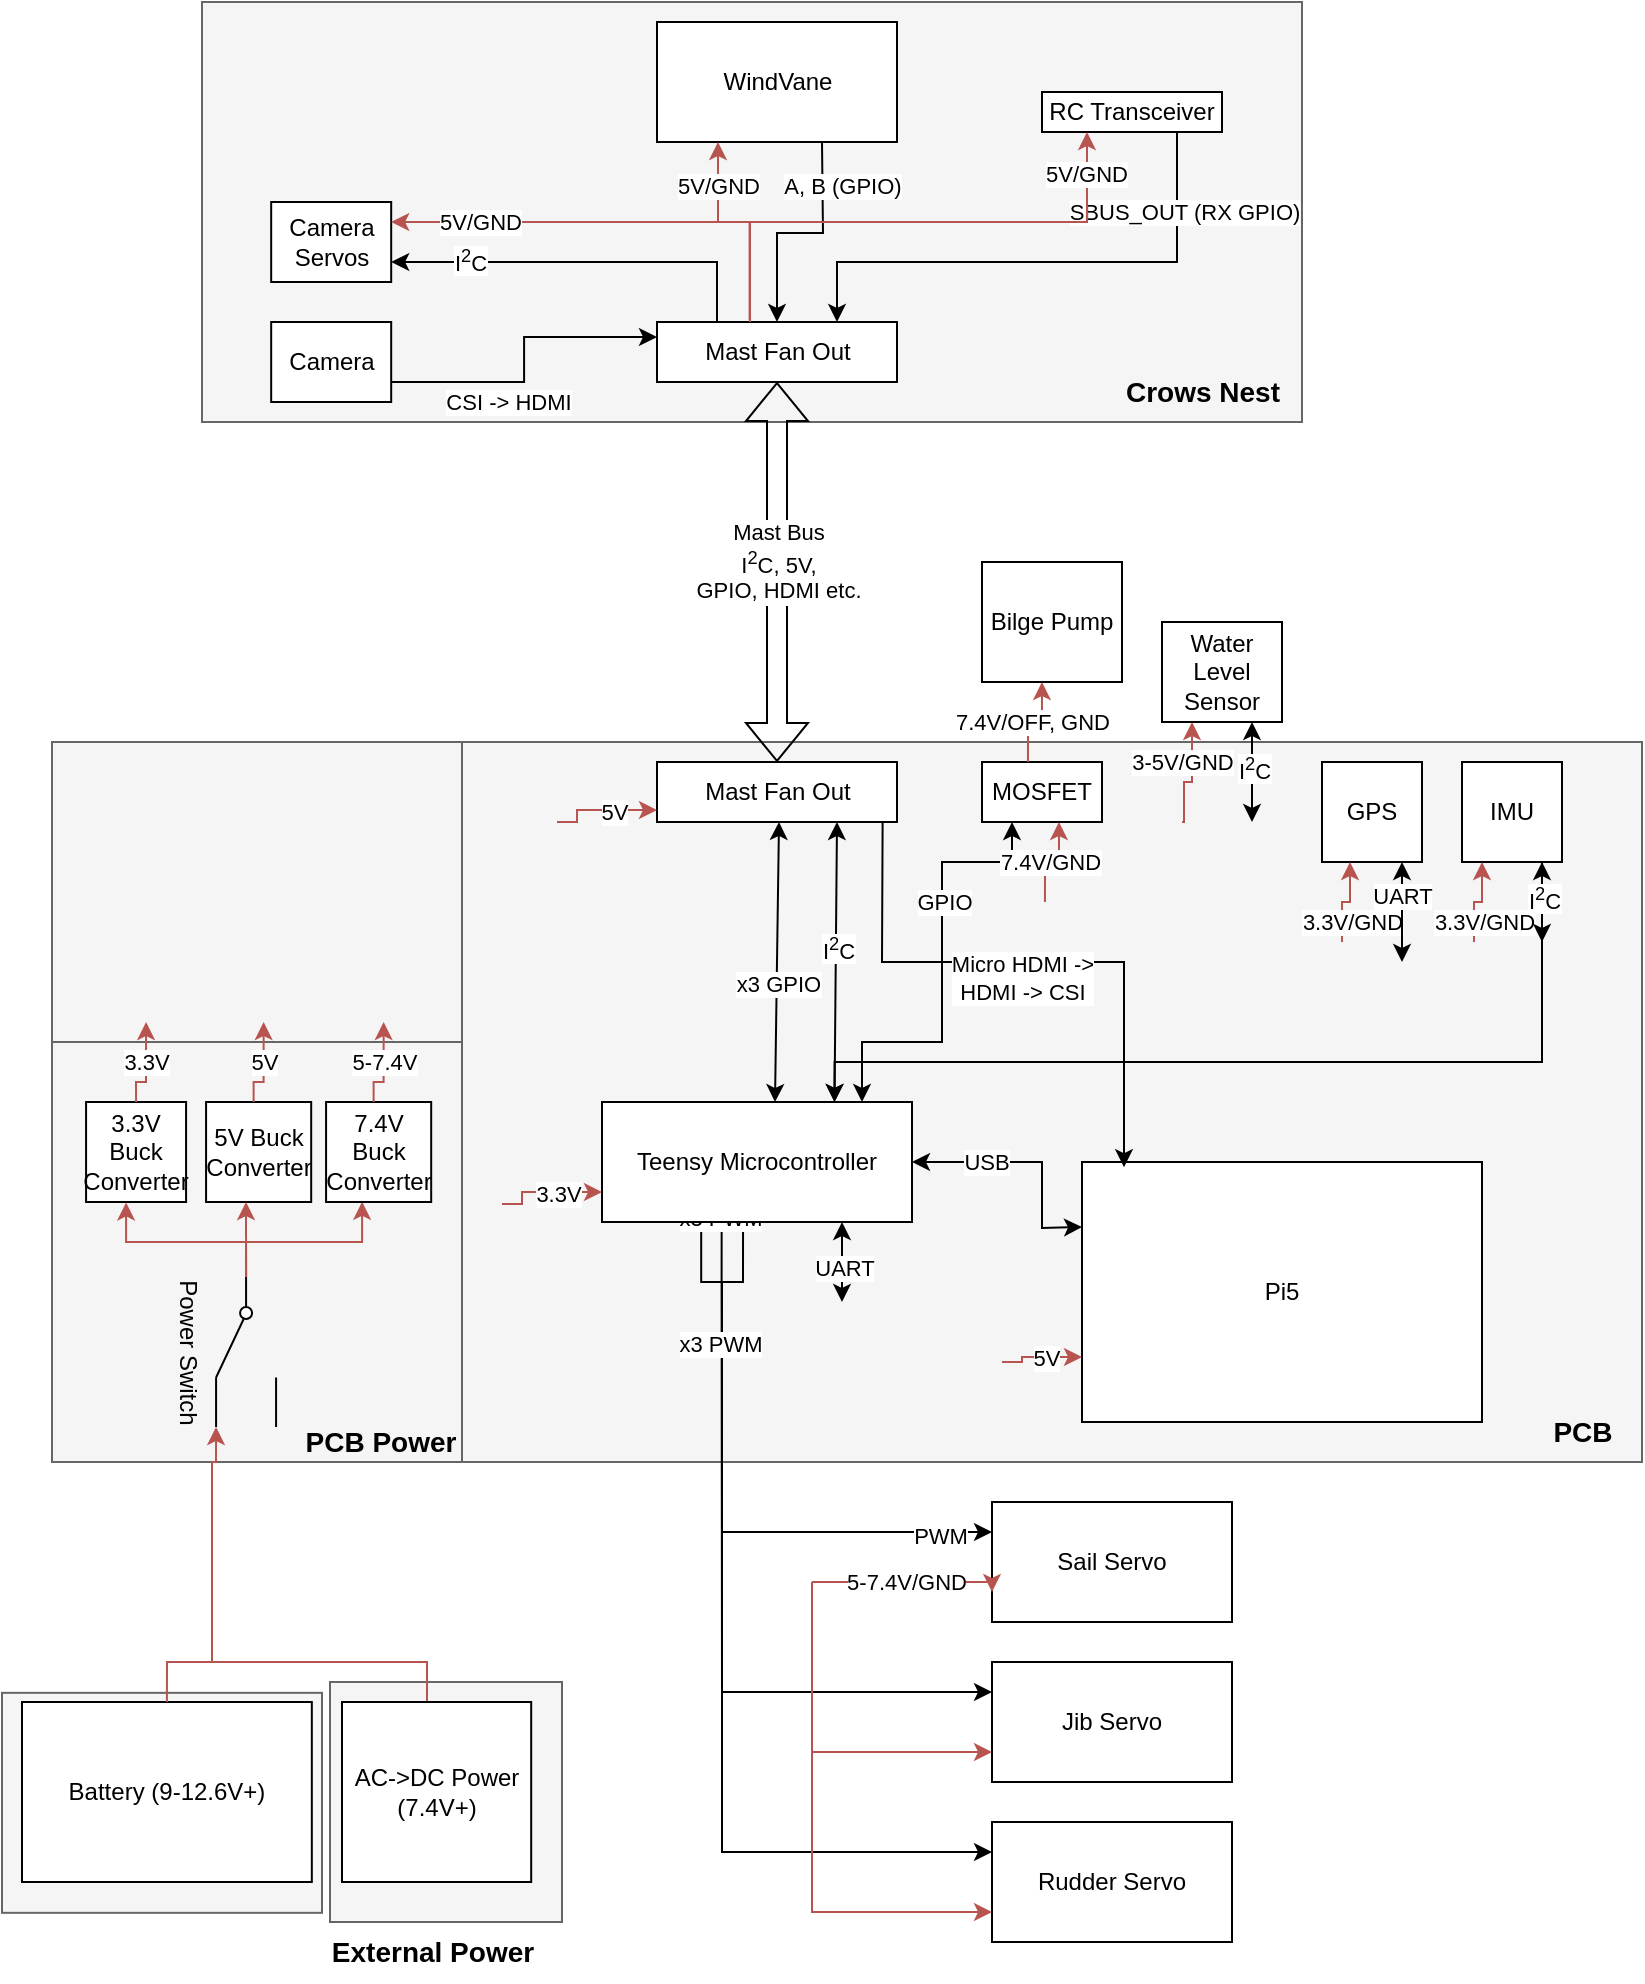 <mxfile version="27.0.9">
  <diagram name="Page-1" id="UkrqL8UWyHSDTIlDYjoT">
    <mxGraphModel dx="827" dy="647" grid="1" gridSize="10" guides="1" tooltips="1" connect="1" arrows="1" fold="1" page="1" pageScale="1" pageWidth="850" pageHeight="1100" math="0" shadow="0">
      <root>
        <mxCell id="0" />
        <mxCell id="1" parent="0" />
        <mxCell id="u09L4TnPzqUx7UX7cY9H-2" value="" style="rounded=0;whiteSpace=wrap;html=1;glass=0;shadow=0;fillColor=#f5f5f5;fontColor=#333333;strokeColor=#666666;movable=1;resizable=1;rotatable=1;deletable=1;editable=1;locked=0;connectable=1;" parent="1" vertex="1">
          <mxGeometry x="45" y="380" width="205" height="150" as="geometry" />
        </mxCell>
        <mxCell id="6NSCMFKz4_zxUdtsDNVj-2" value="" style="rounded=0;whiteSpace=wrap;html=1;glass=0;shadow=0;fillColor=#f5f5f5;fontColor=#333333;strokeColor=#666666;" parent="1" vertex="1">
          <mxGeometry x="184" y="850" width="116" height="120" as="geometry" />
        </mxCell>
        <mxCell id="Al4e4faQVb-lgTv6NyQn-50" value="" style="rounded=0;whiteSpace=wrap;html=1;glass=0;shadow=0;fillColor=#f5f5f5;fontColor=#333333;strokeColor=#666666;movable=0;resizable=0;rotatable=0;deletable=0;editable=0;locked=1;connectable=0;" parent="1" vertex="1">
          <mxGeometry x="120" y="10" width="550" height="210" as="geometry" />
        </mxCell>
        <mxCell id="Al4e4faQVb-lgTv6NyQn-61" value="" style="rounded=0;whiteSpace=wrap;html=1;glass=0;shadow=0;fillColor=#f5f5f5;fontColor=#333333;strokeColor=#666666;movable=0;resizable=0;rotatable=0;deletable=0;editable=0;locked=1;connectable=0;" parent="1" vertex="1">
          <mxGeometry x="250" y="380" width="590" height="360" as="geometry" />
        </mxCell>
        <mxCell id="Al4e4faQVb-lgTv6NyQn-62" value="&lt;b&gt;&lt;font style=&quot;font-size: 14px;&quot;&gt;PCB&lt;/font&gt;&lt;/b&gt;" style="text;html=1;align=center;verticalAlign=middle;resizable=0;points=[];autosize=1;strokeColor=none;fillColor=none;movable=0;rotatable=0;deletable=0;editable=0;locked=1;connectable=0;" parent="1" vertex="1">
          <mxGeometry x="785" y="710" width="50" height="30" as="geometry" />
        </mxCell>
        <mxCell id="Al4e4faQVb-lgTv6NyQn-48" value="" style="rounded=0;whiteSpace=wrap;html=1;glass=0;shadow=0;fillColor=#f5f5f5;fontColor=#333333;strokeColor=#666666;movable=1;resizable=1;rotatable=1;deletable=1;editable=1;locked=0;connectable=1;" parent="1" vertex="1">
          <mxGeometry x="45" y="530" width="205" height="210" as="geometry" />
        </mxCell>
        <mxCell id="Uc1Cv-IKloBRggZakuaF-52" style="edgeStyle=orthogonalEdgeStyle;rounded=0;orthogonalLoop=1;jettySize=auto;html=1;exitX=0.32;exitY=0.99;exitDx=0;exitDy=0;entryX=0;entryY=0.25;entryDx=0;entryDy=0;exitPerimeter=0;" parent="1" source="Uc1Cv-IKloBRggZakuaF-10" target="Uc1Cv-IKloBRggZakuaF-30" edge="1">
          <mxGeometry relative="1" as="geometry">
            <Array as="points">
              <mxPoint x="370" y="650" />
              <mxPoint x="380" y="650" />
              <mxPoint x="380" y="775" />
            </Array>
          </mxGeometry>
        </mxCell>
        <mxCell id="Al4e4faQVb-lgTv6NyQn-63" value="PWM" style="edgeLabel;html=1;align=center;verticalAlign=middle;resizable=0;points=[];" parent="Uc1Cv-IKloBRggZakuaF-52" vertex="1" connectable="0">
          <mxGeometry x="0.823" y="-2" relative="1" as="geometry">
            <mxPoint as="offset" />
          </mxGeometry>
        </mxCell>
        <mxCell id="Uc1Cv-IKloBRggZakuaF-53" style="edgeStyle=orthogonalEdgeStyle;rounded=0;orthogonalLoop=1;jettySize=auto;html=1;exitX=0.386;exitY=0.972;exitDx=0;exitDy=0;entryX=0;entryY=0.25;entryDx=0;entryDy=0;exitPerimeter=0;" parent="1" source="Uc1Cv-IKloBRggZakuaF-10" target="Uc1Cv-IKloBRggZakuaF-32" edge="1">
          <mxGeometry relative="1" as="geometry">
            <Array as="points">
              <mxPoint x="380" y="650" />
              <mxPoint x="380" y="955" />
            </Array>
          </mxGeometry>
        </mxCell>
        <mxCell id="Uc1Cv-IKloBRggZakuaF-54" style="edgeStyle=orthogonalEdgeStyle;rounded=0;orthogonalLoop=1;jettySize=auto;html=1;exitX=0.455;exitY=0.99;exitDx=0;exitDy=0;entryX=0;entryY=0.25;entryDx=0;entryDy=0;exitPerimeter=0;" parent="1" source="Uc1Cv-IKloBRggZakuaF-10" target="Uc1Cv-IKloBRggZakuaF-31" edge="1">
          <mxGeometry relative="1" as="geometry">
            <Array as="points">
              <mxPoint x="391" y="650" />
              <mxPoint x="380" y="650" />
              <mxPoint x="380" y="935" />
            </Array>
          </mxGeometry>
        </mxCell>
        <mxCell id="Al4e4faQVb-lgTv6NyQn-18" value="x3 PWM" style="edgeLabel;html=1;align=center;verticalAlign=middle;resizable=0;points=[];" parent="Uc1Cv-IKloBRggZakuaF-54" vertex="1" connectable="0">
          <mxGeometry x="-0.092" y="-1" relative="1" as="geometry">
            <mxPoint y="-201" as="offset" />
          </mxGeometry>
        </mxCell>
        <mxCell id="OjgTnRjkWDVyIgPL5-Gs-8" value="x3 PWM" style="edgeLabel;html=1;align=center;verticalAlign=middle;resizable=0;points=[];" vertex="1" connectable="0" parent="Uc1Cv-IKloBRggZakuaF-54">
          <mxGeometry x="-0.687" y="-1" relative="1" as="geometry">
            <mxPoint as="offset" />
          </mxGeometry>
        </mxCell>
        <UserObject label="Teensy Microcontroller" link="https://www.pjrc.com/store/teensy41.html" id="Uc1Cv-IKloBRggZakuaF-10">
          <mxCell style="rounded=0;whiteSpace=wrap;html=1;" parent="1" vertex="1">
            <mxGeometry x="320" y="560" width="155" height="60" as="geometry" />
          </mxCell>
        </UserObject>
        <mxCell id="Al4e4faQVb-lgTv6NyQn-41" style="edgeStyle=orthogonalEdgeStyle;rounded=0;orthogonalLoop=1;jettySize=auto;html=1;entryX=0.75;entryY=0;entryDx=0;entryDy=0;exitX=0.75;exitY=1;exitDx=0;exitDy=0;" parent="1" source="Uc1Cv-IKloBRggZakuaF-12" target="Uc1Cv-IKloBRggZakuaF-10" edge="1">
          <mxGeometry relative="1" as="geometry">
            <mxPoint x="790" y="390" as="sourcePoint" />
            <Array as="points">
              <mxPoint x="790" y="440" />
              <mxPoint x="790" y="540" />
              <mxPoint x="436" y="540" />
            </Array>
          </mxGeometry>
        </mxCell>
        <UserObject label="GPS" link="https://www.adafruit.com/product/4279" id="Uc1Cv-IKloBRggZakuaF-11">
          <mxCell style="rounded=0;whiteSpace=wrap;html=1;" parent="1" vertex="1">
            <mxGeometry x="680" y="390" width="50" height="50" as="geometry" />
          </mxCell>
        </UserObject>
        <UserObject label="IMU" link="https://www.adafruit.com/product/4646" id="Uc1Cv-IKloBRggZakuaF-12">
          <mxCell style="rounded=0;whiteSpace=wrap;html=1;" parent="1" vertex="1">
            <mxGeometry x="750" y="390" width="50" height="50" as="geometry" />
          </mxCell>
        </UserObject>
        <mxCell id="crPP7mbpxgBwKGuKat4Y-1" style="edgeStyle=orthogonalEdgeStyle;rounded=0;orthogonalLoop=1;jettySize=auto;html=1;entryX=0.5;entryY=0;entryDx=0;entryDy=0;" parent="1" target="Uc1Cv-IKloBRggZakuaF-77" edge="1">
          <mxGeometry relative="1" as="geometry">
            <mxPoint x="430" y="80" as="sourcePoint" />
          </mxGeometry>
        </mxCell>
        <mxCell id="crPP7mbpxgBwKGuKat4Y-2" value="A, B (GPIO)" style="edgeLabel;html=1;align=center;verticalAlign=middle;resizable=0;points=[];" parent="crPP7mbpxgBwKGuKat4Y-1" vertex="1" connectable="0">
          <mxGeometry x="-0.617" relative="1" as="geometry">
            <mxPoint x="10" as="offset" />
          </mxGeometry>
        </mxCell>
        <UserObject label="WindVane" link="https://www.digikey.com/en/products/detail/grayhill-inc/63R256/304479" id="Uc1Cv-IKloBRggZakuaF-13">
          <mxCell style="rounded=0;whiteSpace=wrap;html=1;" parent="1" vertex="1">
            <mxGeometry x="347.5" y="20" width="120" height="60" as="geometry" />
          </mxCell>
        </UserObject>
        <mxCell id="Uc1Cv-IKloBRggZakuaF-14" value="Mast Fan Out" style="rounded=0;whiteSpace=wrap;html=1;" parent="1" vertex="1">
          <mxGeometry x="347.5" y="390" width="120" height="30" as="geometry" />
        </mxCell>
        <mxCell id="crPP7mbpxgBwKGuKat4Y-3" style="edgeStyle=orthogonalEdgeStyle;rounded=0;orthogonalLoop=1;jettySize=auto;html=1;exitX=0.75;exitY=1;exitDx=0;exitDy=0;entryX=0.75;entryY=0;entryDx=0;entryDy=0;" parent="1" source="Uc1Cv-IKloBRggZakuaF-15" target="Uc1Cv-IKloBRggZakuaF-77" edge="1">
          <mxGeometry relative="1" as="geometry">
            <Array as="points">
              <mxPoint x="607" y="140" />
              <mxPoint x="437" y="140" />
            </Array>
          </mxGeometry>
        </mxCell>
        <mxCell id="crPP7mbpxgBwKGuKat4Y-4" value="SBUS_OUT (RX GPIO)" style="edgeLabel;html=1;align=center;verticalAlign=middle;resizable=0;points=[];" parent="crPP7mbpxgBwKGuKat4Y-3" vertex="1" connectable="0">
          <mxGeometry x="-0.842" y="1" relative="1" as="geometry">
            <mxPoint x="2" y="19" as="offset" />
          </mxGeometry>
        </mxCell>
        <UserObject label="RC Transceiver" link="https://www.frsky-rc.com/wp-content/uploads/Downloads/Manual/R-XSR/R-XSR%20ACCST%20-Manual.pdf" id="Uc1Cv-IKloBRggZakuaF-15">
          <mxCell style="rounded=0;whiteSpace=wrap;html=1;" parent="1" vertex="1">
            <mxGeometry x="540" y="55" width="90" height="20" as="geometry" />
          </mxCell>
        </UserObject>
        <UserObject label="Pi5" link="https://www.raspberrypi.com/products/raspberry-pi-5/" id="Uc1Cv-IKloBRggZakuaF-16">
          <mxCell style="rounded=0;whiteSpace=wrap;html=1;" parent="1" vertex="1">
            <mxGeometry x="560" y="590" width="200" height="130" as="geometry" />
          </mxCell>
        </UserObject>
        <mxCell id="OjgTnRjkWDVyIgPL5-Gs-7" style="edgeStyle=orthogonalEdgeStyle;rounded=0;orthogonalLoop=1;jettySize=auto;html=1;exitX=0.75;exitY=0;exitDx=0;exitDy=0;endArrow=none;startFill=0;fillColor=#f8cecc;strokeColor=#b85450;" edge="1" parent="1" source="Uc1Cv-IKloBRggZakuaF-26">
          <mxGeometry relative="1" as="geometry">
            <mxPoint x="120.0" y="840" as="targetPoint" />
          </mxGeometry>
        </mxCell>
        <mxCell id="Uc1Cv-IKloBRggZakuaF-26" value="" style="group;movable=1;resizable=1;rotatable=1;deletable=1;editable=1;locked=0;connectable=1;" parent="1" vertex="1" connectable="0">
          <mxGeometry x="30" y="860" width="270" height="110" as="geometry" />
        </mxCell>
        <mxCell id="Al4e4faQVb-lgTv6NyQn-46" value="" style="rounded=0;whiteSpace=wrap;html=1;glass=0;shadow=0;fillColor=#f5f5f5;fontColor=#333333;strokeColor=#666666;" parent="Uc1Cv-IKloBRggZakuaF-26" vertex="1">
          <mxGeometry x="-10" y="-4.583" width="160" height="110" as="geometry" />
        </mxCell>
        <mxCell id="Uc1Cv-IKloBRggZakuaF-21" value="Battery (9-12.6V+)" style="rounded=0;whiteSpace=wrap;html=1;shadow=0;" parent="Uc1Cv-IKloBRggZakuaF-26" vertex="1">
          <mxGeometry width="144.91" height="90" as="geometry" />
        </mxCell>
        <mxCell id="Uc1Cv-IKloBRggZakuaF-65" style="edgeStyle=orthogonalEdgeStyle;rounded=0;orthogonalLoop=1;jettySize=auto;html=1;entryX=0;entryY=0.75;entryDx=0;entryDy=0;fillColor=#f8cecc;strokeColor=#b85450;" parent="1" target="Uc1Cv-IKloBRggZakuaF-10" edge="1">
          <mxGeometry relative="1" as="geometry">
            <mxPoint x="270" y="611" as="sourcePoint" />
            <Array as="points">
              <mxPoint x="280" y="611" />
              <mxPoint x="280" y="605" />
            </Array>
          </mxGeometry>
        </mxCell>
        <mxCell id="Uc1Cv-IKloBRggZakuaF-66" value="3.3V" style="edgeLabel;html=1;align=center;verticalAlign=middle;resizable=0;points=[];" parent="Uc1Cv-IKloBRggZakuaF-65" vertex="1" connectable="0">
          <mxGeometry x="0.753" y="-1" relative="1" as="geometry">
            <mxPoint x="-15" as="offset" />
          </mxGeometry>
        </mxCell>
        <mxCell id="Uc1Cv-IKloBRggZakuaF-27" value="3.3V Buck Converter" style="rounded=0;whiteSpace=wrap;html=1;" parent="1" vertex="1">
          <mxGeometry x="62.04" y="560" width="50" height="50" as="geometry" />
        </mxCell>
        <mxCell id="Uc1Cv-IKloBRggZakuaF-67" style="edgeStyle=orthogonalEdgeStyle;rounded=0;orthogonalLoop=1;jettySize=auto;html=1;entryX=0;entryY=0.75;entryDx=0;entryDy=0;fillColor=#f8cecc;strokeColor=#b85450;" parent="1" target="Uc1Cv-IKloBRggZakuaF-16" edge="1">
          <mxGeometry relative="1" as="geometry">
            <mxPoint x="520" y="690" as="sourcePoint" />
            <Array as="points">
              <mxPoint x="530" y="690" />
              <mxPoint x="530" y="687" />
            </Array>
          </mxGeometry>
        </mxCell>
        <mxCell id="Uc1Cv-IKloBRggZakuaF-68" value="5V" style="edgeLabel;html=1;align=center;verticalAlign=middle;resizable=0;points=[];" parent="Uc1Cv-IKloBRggZakuaF-67" vertex="1" connectable="0">
          <mxGeometry x="0.845" relative="1" as="geometry">
            <mxPoint x="-15" as="offset" />
          </mxGeometry>
        </mxCell>
        <mxCell id="Uc1Cv-IKloBRggZakuaF-28" value="5V Buck Converter" style="rounded=0;whiteSpace=wrap;html=1;" parent="1" vertex="1">
          <mxGeometry x="122.04" y="560" width="52.55" height="50" as="geometry" />
        </mxCell>
        <mxCell id="Uc1Cv-IKloBRggZakuaF-30" value="Sail Servo" style="rounded=0;whiteSpace=wrap;html=1;" parent="1" vertex="1">
          <mxGeometry x="515" y="760" width="120" height="60" as="geometry" />
        </mxCell>
        <mxCell id="Uc1Cv-IKloBRggZakuaF-31" value="Rudder Servo" style="rounded=0;whiteSpace=wrap;html=1;" parent="1" vertex="1">
          <mxGeometry x="515" y="920" width="120" height="60" as="geometry" />
        </mxCell>
        <mxCell id="Uc1Cv-IKloBRggZakuaF-32" value="Jib Servo" style="rounded=0;whiteSpace=wrap;html=1;" parent="1" vertex="1">
          <mxGeometry x="515" y="840" width="120" height="60" as="geometry" />
        </mxCell>
        <mxCell id="Uc1Cv-IKloBRggZakuaF-37" style="edgeStyle=orthogonalEdgeStyle;rounded=0;orthogonalLoop=1;jettySize=auto;html=1;exitX=0;exitY=0.5;exitDx=0;exitDy=0;entryX=0.419;entryY=1.003;entryDx=0;entryDy=0;entryPerimeter=0;strokeColor=#b85450;fillColor=#f8cecc;" parent="1" source="Uc1Cv-IKloBRggZakuaF-42" target="Uc1Cv-IKloBRggZakuaF-27" edge="1">
          <mxGeometry relative="1" as="geometry">
            <mxPoint x="122.751" y="635.335" as="sourcePoint" />
            <Array as="points">
              <mxPoint x="142.04" y="630" />
              <mxPoint x="82.04" y="630" />
              <mxPoint x="82.04" y="610" />
            </Array>
          </mxGeometry>
        </mxCell>
        <mxCell id="Uc1Cv-IKloBRggZakuaF-38" style="edgeStyle=orthogonalEdgeStyle;rounded=0;orthogonalLoop=1;jettySize=auto;html=1;exitX=0;exitY=0.5;exitDx=0;exitDy=0;strokeColor=#b85450;fillColor=#f8cecc;" parent="1" source="Uc1Cv-IKloBRggZakuaF-42" edge="1">
          <mxGeometry relative="1" as="geometry">
            <mxPoint x="123.27" y="635" as="sourcePoint" />
            <mxPoint x="142.04" y="610" as="targetPoint" />
            <Array as="points">
              <mxPoint x="142.04" y="610" />
            </Array>
          </mxGeometry>
        </mxCell>
        <mxCell id="Uc1Cv-IKloBRggZakuaF-39" style="edgeStyle=orthogonalEdgeStyle;rounded=0;orthogonalLoop=1;jettySize=auto;html=1;entryX=0.345;entryY=0.998;entryDx=0;entryDy=0;exitX=0;exitY=0.5;exitDx=0;exitDy=0;entryPerimeter=0;strokeColor=#b85450;fillColor=#f8cecc;" parent="1" source="Uc1Cv-IKloBRggZakuaF-42" target="Uc1Cv-IKloBRggZakuaF-34" edge="1">
          <mxGeometry relative="1" as="geometry">
            <mxPoint x="123.27" y="630" as="sourcePoint" />
            <Array as="points">
              <mxPoint x="142.04" y="630" />
              <mxPoint x="200.04" y="630" />
              <mxPoint x="200.04" y="610" />
            </Array>
          </mxGeometry>
        </mxCell>
        <mxCell id="Uc1Cv-IKloBRggZakuaF-47" style="edgeStyle=orthogonalEdgeStyle;rounded=0;orthogonalLoop=1;jettySize=auto;html=1;entryX=0;entryY=0.75;entryDx=0;entryDy=0;strokeColor=#b85450;fillColor=#f8cecc;" parent="1" target="Uc1Cv-IKloBRggZakuaF-30" edge="1">
          <mxGeometry relative="1" as="geometry">
            <Array as="points">
              <mxPoint x="515" y="800" />
            </Array>
            <mxPoint x="425" y="800" as="sourcePoint" />
          </mxGeometry>
        </mxCell>
        <mxCell id="Uc1Cv-IKloBRggZakuaF-48" value="5-7.4V/GND" style="edgeLabel;html=1;align=center;verticalAlign=middle;resizable=0;points=[];" parent="Uc1Cv-IKloBRggZakuaF-47" vertex="1" connectable="0">
          <mxGeometry x="0.75" relative="1" as="geometry">
            <mxPoint x="-36" as="offset" />
          </mxGeometry>
        </mxCell>
        <mxCell id="Uc1Cv-IKloBRggZakuaF-50" style="edgeStyle=orthogonalEdgeStyle;rounded=0;orthogonalLoop=1;jettySize=auto;html=1;entryX=0;entryY=0.75;entryDx=0;entryDy=0;fillColor=#f8cecc;strokeColor=#b85450;" parent="1" target="Uc1Cv-IKloBRggZakuaF-32" edge="1">
          <mxGeometry relative="1" as="geometry">
            <mxPoint x="425" y="800" as="sourcePoint" />
            <Array as="points">
              <mxPoint x="425" y="885" />
            </Array>
          </mxGeometry>
        </mxCell>
        <mxCell id="Uc1Cv-IKloBRggZakuaF-51" style="edgeStyle=orthogonalEdgeStyle;rounded=0;orthogonalLoop=1;jettySize=auto;html=1;entryX=0;entryY=0.75;entryDx=0;entryDy=0;fillColor=#f8cecc;strokeColor=#b85450;" parent="1" target="Uc1Cv-IKloBRggZakuaF-31" edge="1">
          <mxGeometry relative="1" as="geometry">
            <mxPoint x="425" y="800" as="sourcePoint" />
            <Array as="points">
              <mxPoint x="425" y="965" />
            </Array>
          </mxGeometry>
        </mxCell>
        <mxCell id="Uc1Cv-IKloBRggZakuaF-34" value="7.4V Buck Converter" style="rounded=0;whiteSpace=wrap;html=1;" parent="1" vertex="1">
          <mxGeometry x="182.04" y="560" width="52.55" height="50" as="geometry" />
        </mxCell>
        <mxCell id="Uc1Cv-IKloBRggZakuaF-35" style="edgeStyle=orthogonalEdgeStyle;rounded=0;orthogonalLoop=1;jettySize=auto;html=1;exitX=0.5;exitY=0;exitDx=0;exitDy=0;entryX=1;entryY=1;entryDx=0;entryDy=0;strokeColor=#b85450;fillColor=#f8cecc;" parent="1" source="Uc1Cv-IKloBRggZakuaF-21" target="Uc1Cv-IKloBRggZakuaF-42" edge="1">
          <mxGeometry relative="1" as="geometry">
            <mxPoint x="109.481" y="835.335" as="targetPoint" />
            <Array as="points">
              <mxPoint x="103" y="840" />
              <mxPoint x="125" y="840" />
              <mxPoint x="125" y="740" />
              <mxPoint x="127" y="740" />
            </Array>
          </mxGeometry>
        </mxCell>
        <mxCell id="Uc1Cv-IKloBRggZakuaF-40" value="AC-&amp;gt;DC Power (7.4V+)" style="rounded=0;whiteSpace=wrap;html=1;" parent="1" vertex="1">
          <mxGeometry x="190" y="860" width="94.59" height="90" as="geometry" />
        </mxCell>
        <mxCell id="Uc1Cv-IKloBRggZakuaF-42" value="&lt;font&gt;Power Switch&lt;/font&gt;" style="pointerEvents=1;verticalLabelPosition=bottom;shadow=0;dashed=0;align=center;html=1;verticalAlign=top;shape=mxgraph.electrical.electro-mechanical.twoWayContact2;elSwitchState=2;rotation=90;" parent="1" vertex="1">
          <mxGeometry x="104.54" y="670" width="75" height="30" as="geometry" />
        </mxCell>
        <mxCell id="Uc1Cv-IKloBRggZakuaF-45" value="" style="shape=flexArrow;endArrow=classic;startArrow=classic;html=1;rounded=0;entryX=0.5;entryY=1;entryDx=0;entryDy=0;exitX=0.5;exitY=0;exitDx=0;exitDy=0;" parent="1" source="Uc1Cv-IKloBRggZakuaF-14" target="Uc1Cv-IKloBRggZakuaF-77" edge="1">
          <mxGeometry width="100" height="100" relative="1" as="geometry">
            <mxPoint x="407" y="490" as="sourcePoint" />
            <mxPoint x="407" y="320" as="targetPoint" />
          </mxGeometry>
        </mxCell>
        <mxCell id="Uc1Cv-IKloBRggZakuaF-46" value="Mast Bus&lt;br&gt;I&lt;sup&gt;2&lt;/sup&gt;C, 5V,&lt;br&gt;GPIO, HDMI etc." style="edgeLabel;html=1;align=center;verticalAlign=middle;resizable=0;points=[];" parent="Uc1Cv-IKloBRggZakuaF-45" vertex="1" connectable="0">
          <mxGeometry x="0.05" relative="1" as="geometry">
            <mxPoint as="offset" />
          </mxGeometry>
        </mxCell>
        <mxCell id="Uc1Cv-IKloBRggZakuaF-69" value="" style="endArrow=classic;startArrow=classic;html=1;rounded=0;entryX=0;entryY=0.25;entryDx=0;entryDy=0;" parent="1" target="Uc1Cv-IKloBRggZakuaF-16" edge="1">
          <mxGeometry width="50" height="50" relative="1" as="geometry">
            <mxPoint x="475" y="590" as="sourcePoint" />
            <mxPoint x="525" y="540" as="targetPoint" />
            <Array as="points">
              <mxPoint x="500" y="590" />
              <mxPoint x="540" y="590" />
              <mxPoint x="540" y="623" />
            </Array>
          </mxGeometry>
        </mxCell>
        <mxCell id="Uc1Cv-IKloBRggZakuaF-70" value="USB" style="edgeLabel;html=1;align=center;verticalAlign=middle;resizable=0;points=[];" parent="Uc1Cv-IKloBRggZakuaF-69" vertex="1" connectable="0">
          <mxGeometry x="-0.377" relative="1" as="geometry">
            <mxPoint as="offset" />
          </mxGeometry>
        </mxCell>
        <mxCell id="Al4e4faQVb-lgTv6NyQn-9" style="edgeStyle=orthogonalEdgeStyle;rounded=0;orthogonalLoop=1;jettySize=auto;html=1;exitX=1;exitY=0.75;exitDx=0;exitDy=0;entryX=0;entryY=0.25;entryDx=0;entryDy=0;" parent="1" source="Uc1Cv-IKloBRggZakuaF-73" target="Uc1Cv-IKloBRggZakuaF-77" edge="1">
          <mxGeometry relative="1" as="geometry" />
        </mxCell>
        <mxCell id="Al4e4faQVb-lgTv6NyQn-10" value="CSI -&amp;gt; HDMI" style="edgeLabel;html=1;align=center;verticalAlign=middle;resizable=0;points=[];" parent="Al4e4faQVb-lgTv6NyQn-9" vertex="1" connectable="0">
          <mxGeometry x="-0.486" relative="1" as="geometry">
            <mxPoint x="18" y="10" as="offset" />
          </mxGeometry>
        </mxCell>
        <UserObject label="Camera" link="https://www.adafruit.com/product/5657" id="Uc1Cv-IKloBRggZakuaF-73">
          <mxCell style="rounded=0;whiteSpace=wrap;html=1;" parent="1" vertex="1">
            <mxGeometry x="154.59" y="170" width="60" height="40" as="geometry" />
          </mxCell>
        </UserObject>
        <UserObject label="Camera Servos" link="https://www.uctronics.com/64mp-camera-pan-tilt-kit.html" id="Uc1Cv-IKloBRggZakuaF-75">
          <mxCell style="rounded=0;whiteSpace=wrap;html=1;" parent="1" vertex="1">
            <mxGeometry x="154.59" y="110" width="60" height="40" as="geometry" />
          </mxCell>
        </UserObject>
        <UserObject label="Water Level Sensor" link="https://www.adafruit.com/product/4026?gQT=1" id="Uc1Cv-IKloBRggZakuaF-76">
          <mxCell style="rounded=0;whiteSpace=wrap;html=1;" parent="1" vertex="1">
            <mxGeometry x="600" y="320" width="60" height="50" as="geometry" />
          </mxCell>
        </UserObject>
        <mxCell id="Al4e4faQVb-lgTv6NyQn-53" style="edgeStyle=orthogonalEdgeStyle;rounded=0;orthogonalLoop=1;jettySize=auto;html=1;exitX=0.25;exitY=0;exitDx=0;exitDy=0;entryX=1;entryY=0.75;entryDx=0;entryDy=0;" parent="1" source="Uc1Cv-IKloBRggZakuaF-77" target="Uc1Cv-IKloBRggZakuaF-75" edge="1">
          <mxGeometry relative="1" as="geometry" />
        </mxCell>
        <mxCell id="Al4e4faQVb-lgTv6NyQn-54" value="I&lt;sup&gt;2&lt;/sup&gt;C" style="edgeLabel;html=1;align=center;verticalAlign=middle;resizable=0;points=[];" parent="Al4e4faQVb-lgTv6NyQn-53" vertex="1" connectable="0">
          <mxGeometry x="0.598" y="-1" relative="1" as="geometry">
            <mxPoint as="offset" />
          </mxGeometry>
        </mxCell>
        <mxCell id="Uc1Cv-IKloBRggZakuaF-77" value="Mast Fan Out" style="rounded=0;whiteSpace=wrap;html=1;" parent="1" vertex="1">
          <mxGeometry x="347.5" y="170" width="120" height="30" as="geometry" />
        </mxCell>
        <mxCell id="Uc1Cv-IKloBRggZakuaF-79" value="" style="endArrow=classic;startArrow=classic;html=1;rounded=0;entryX=0.75;entryY=1;entryDx=0;entryDy=0;exitX=0.75;exitY=0;exitDx=0;exitDy=0;" parent="1" source="Uc1Cv-IKloBRggZakuaF-10" target="Uc1Cv-IKloBRggZakuaF-14" edge="1">
          <mxGeometry width="50" height="50" relative="1" as="geometry">
            <mxPoint x="270" y="570" as="sourcePoint" />
            <mxPoint x="320" y="520" as="targetPoint" />
          </mxGeometry>
        </mxCell>
        <mxCell id="Uc1Cv-IKloBRggZakuaF-81" value="I&lt;sup&gt;2&lt;/sup&gt;C" style="edgeLabel;html=1;align=center;verticalAlign=middle;resizable=0;points=[];" parent="Uc1Cv-IKloBRggZakuaF-79" vertex="1" connectable="0">
          <mxGeometry x="0.105" y="-1" relative="1" as="geometry">
            <mxPoint as="offset" />
          </mxGeometry>
        </mxCell>
        <mxCell id="Al4e4faQVb-lgTv6NyQn-11" style="edgeStyle=orthogonalEdgeStyle;rounded=0;orthogonalLoop=1;jettySize=auto;html=1;exitX=0.94;exitY=1.017;exitDx=0;exitDy=0;entryX=0.105;entryY=0.02;entryDx=0;entryDy=0;entryPerimeter=0;exitPerimeter=0;" parent="1" source="Uc1Cv-IKloBRggZakuaF-14" target="Uc1Cv-IKloBRggZakuaF-16" edge="1">
          <mxGeometry relative="1" as="geometry">
            <Array as="points">
              <mxPoint x="460" y="422" />
              <mxPoint x="460" y="422" />
              <mxPoint x="460" y="490" />
              <mxPoint x="581" y="490" />
            </Array>
          </mxGeometry>
        </mxCell>
        <mxCell id="Al4e4faQVb-lgTv6NyQn-12" value="Micro HDMI&amp;nbsp;&lt;span style=&quot;background-color: light-dark(#ffffff, var(--ge-dark-color, #121212)); color: light-dark(rgb(0, 0, 0), rgb(255, 255, 255));&quot;&gt;-&amp;gt;&lt;/span&gt;&lt;div&gt;&lt;span style=&quot;color: light-dark(rgb(0, 0, 0), rgb(255, 255, 255)); background-color: light-dark(#ffffff, var(--ge-dark-color, #121212));&quot;&gt;HDMI -&amp;gt; CSI&lt;/span&gt;&lt;/div&gt;" style="edgeLabel;html=1;align=center;verticalAlign=middle;resizable=0;points=[];" parent="Al4e4faQVb-lgTv6NyQn-11" vertex="1" connectable="0">
          <mxGeometry x="-0.533" y="-2" relative="1" as="geometry">
            <mxPoint x="72" y="9" as="offset" />
          </mxGeometry>
        </mxCell>
        <mxCell id="Al4e4faQVb-lgTv6NyQn-21" style="edgeStyle=orthogonalEdgeStyle;rounded=0;orthogonalLoop=1;jettySize=auto;html=1;entryX=0;entryY=0.75;entryDx=0;entryDy=0;fillColor=#f8cecc;strokeColor=#b85450;" parent="1" edge="1">
          <mxGeometry relative="1" as="geometry">
            <mxPoint x="297.5" y="420" as="sourcePoint" />
            <mxPoint x="347.5" y="414" as="targetPoint" />
            <Array as="points">
              <mxPoint x="307.5" y="420" />
              <mxPoint x="307.5" y="414" />
            </Array>
          </mxGeometry>
        </mxCell>
        <mxCell id="Al4e4faQVb-lgTv6NyQn-22" value="5V" style="edgeLabel;html=1;align=center;verticalAlign=middle;resizable=0;points=[];" parent="Al4e4faQVb-lgTv6NyQn-21" vertex="1" connectable="0">
          <mxGeometry x="0.753" y="-1" relative="1" as="geometry">
            <mxPoint x="-15" as="offset" />
          </mxGeometry>
        </mxCell>
        <mxCell id="Al4e4faQVb-lgTv6NyQn-23" style="edgeStyle=orthogonalEdgeStyle;rounded=0;orthogonalLoop=1;jettySize=auto;html=1;fillColor=#f8cecc;strokeColor=#b85450;exitX=0.5;exitY=0;exitDx=0;exitDy=0;" parent="1" source="Uc1Cv-IKloBRggZakuaF-27" edge="1">
          <mxGeometry relative="1" as="geometry">
            <mxPoint x="62.04" y="548" as="sourcePoint" />
            <mxPoint x="92.04" y="520" as="targetPoint" />
            <Array as="points">
              <mxPoint x="87.04" y="550" />
              <mxPoint x="92.04" y="550" />
            </Array>
          </mxGeometry>
        </mxCell>
        <mxCell id="Al4e4faQVb-lgTv6NyQn-24" value="3.3V" style="edgeLabel;html=1;align=center;verticalAlign=middle;resizable=0;points=[];" parent="Al4e4faQVb-lgTv6NyQn-23" vertex="1" connectable="0">
          <mxGeometry x="0.753" y="-1" relative="1" as="geometry">
            <mxPoint x="-1" y="14" as="offset" />
          </mxGeometry>
        </mxCell>
        <mxCell id="Al4e4faQVb-lgTv6NyQn-25" style="edgeStyle=orthogonalEdgeStyle;rounded=0;orthogonalLoop=1;jettySize=auto;html=1;fillColor=#f8cecc;strokeColor=#b85450;exitX=0.5;exitY=0;exitDx=0;exitDy=0;" parent="1" edge="1">
          <mxGeometry relative="1" as="geometry">
            <mxPoint x="145.82" y="560" as="sourcePoint" />
            <mxPoint x="150.82" y="520" as="targetPoint" />
            <Array as="points">
              <mxPoint x="145.82" y="550" />
              <mxPoint x="150.82" y="550" />
            </Array>
          </mxGeometry>
        </mxCell>
        <mxCell id="Al4e4faQVb-lgTv6NyQn-26" value="5V" style="edgeLabel;html=1;align=center;verticalAlign=middle;resizable=0;points=[];" parent="Al4e4faQVb-lgTv6NyQn-25" vertex="1" connectable="0">
          <mxGeometry x="0.753" y="-1" relative="1" as="geometry">
            <mxPoint x="-1" y="14" as="offset" />
          </mxGeometry>
        </mxCell>
        <mxCell id="Al4e4faQVb-lgTv6NyQn-27" style="edgeStyle=orthogonalEdgeStyle;rounded=0;orthogonalLoop=1;jettySize=auto;html=1;fillColor=#f8cecc;strokeColor=#b85450;exitX=0.5;exitY=0;exitDx=0;exitDy=0;" parent="1" edge="1">
          <mxGeometry relative="1" as="geometry">
            <mxPoint x="205.82" y="560" as="sourcePoint" />
            <mxPoint x="210.82" y="520" as="targetPoint" />
            <Array as="points">
              <mxPoint x="205.82" y="550" />
              <mxPoint x="210.82" y="550" />
            </Array>
          </mxGeometry>
        </mxCell>
        <mxCell id="Al4e4faQVb-lgTv6NyQn-28" value="5-7.4V" style="edgeLabel;html=1;align=center;verticalAlign=middle;resizable=0;points=[];" parent="Al4e4faQVb-lgTv6NyQn-27" vertex="1" connectable="0">
          <mxGeometry x="0.753" y="-1" relative="1" as="geometry">
            <mxPoint x="-1" y="14" as="offset" />
          </mxGeometry>
        </mxCell>
        <mxCell id="Al4e4faQVb-lgTv6NyQn-31" style="edgeStyle=orthogonalEdgeStyle;rounded=0;orthogonalLoop=1;jettySize=auto;html=1;entryX=0.25;entryY=1;entryDx=0;entryDy=0;fillColor=#f8cecc;strokeColor=#b85450;" parent="1" target="Uc1Cv-IKloBRggZakuaF-76" edge="1">
          <mxGeometry relative="1" as="geometry">
            <mxPoint x="610" y="420" as="sourcePoint" />
            <mxPoint x="616" y="490" as="targetPoint" />
            <Array as="points">
              <mxPoint x="611" y="400" />
              <mxPoint x="615" y="400" />
            </Array>
          </mxGeometry>
        </mxCell>
        <mxCell id="Al4e4faQVb-lgTv6NyQn-32" value="3-5V/GND" style="edgeLabel;html=1;align=center;verticalAlign=middle;resizable=0;points=[];" parent="Al4e4faQVb-lgTv6NyQn-31" vertex="1" connectable="0">
          <mxGeometry x="0.884" y="-1" relative="1" as="geometry">
            <mxPoint x="-6" y="17" as="offset" />
          </mxGeometry>
        </mxCell>
        <mxCell id="Al4e4faQVb-lgTv6NyQn-44" value="" style="endArrow=classic;startArrow=classic;html=1;rounded=0;exitX=0.75;exitY=0;exitDx=0;exitDy=0;" parent="1" edge="1">
          <mxGeometry width="50" height="50" relative="1" as="geometry">
            <mxPoint x="440" y="660" as="sourcePoint" />
            <mxPoint x="440" y="620" as="targetPoint" />
          </mxGeometry>
        </mxCell>
        <mxCell id="Al4e4faQVb-lgTv6NyQn-45" value="UART" style="edgeLabel;html=1;align=center;verticalAlign=middle;resizable=0;points=[];" parent="Al4e4faQVb-lgTv6NyQn-44" vertex="1" connectable="0">
          <mxGeometry x="0.105" y="-1" relative="1" as="geometry">
            <mxPoint y="5" as="offset" />
          </mxGeometry>
        </mxCell>
        <mxCell id="Al4e4faQVb-lgTv6NyQn-49" value="&lt;b&gt;&lt;font style=&quot;font-size: 14px;&quot;&gt;PCB Power&lt;/font&gt;&lt;/b&gt;" style="text;html=1;align=center;verticalAlign=middle;resizable=1;points=[];autosize=1;strokeColor=none;fillColor=none;movable=1;rotatable=1;deletable=1;editable=1;locked=0;connectable=1;" parent="1" vertex="1">
          <mxGeometry x="160" y="720" width="98.31" height="20" as="geometry" />
        </mxCell>
        <mxCell id="Al4e4faQVb-lgTv6NyQn-51" value="&lt;b&gt;&lt;font style=&quot;font-size: 14px;&quot;&gt;Crows Nest&lt;/font&gt;&lt;/b&gt;" style="text;html=1;align=center;verticalAlign=middle;resizable=0;points=[];autosize=1;strokeColor=none;fillColor=none;movable=0;rotatable=0;deletable=0;editable=0;locked=1;connectable=0;" parent="1" vertex="1">
          <mxGeometry x="570" y="190" width="100" height="30" as="geometry" />
        </mxCell>
        <mxCell id="Al4e4faQVb-lgTv6NyQn-55" style="edgeStyle=orthogonalEdgeStyle;rounded=0;orthogonalLoop=1;jettySize=auto;html=1;entryX=1;entryY=0.25;entryDx=0;entryDy=0;fillColor=#f8cecc;strokeColor=#b85450;exitX=0.386;exitY=-0.039;exitDx=0;exitDy=0;exitPerimeter=0;" parent="1" source="Uc1Cv-IKloBRggZakuaF-77" target="Uc1Cv-IKloBRggZakuaF-75" edge="1">
          <mxGeometry relative="1" as="geometry">
            <mxPoint x="410" y="90" as="sourcePoint" />
            <mxPoint x="416" y="140" as="targetPoint" />
            <Array as="points">
              <mxPoint x="394" y="120" />
            </Array>
          </mxGeometry>
        </mxCell>
        <mxCell id="Al4e4faQVb-lgTv6NyQn-56" value="5V/GND" style="edgeLabel;html=1;align=center;verticalAlign=middle;resizable=0;points=[];" parent="Al4e4faQVb-lgTv6NyQn-55" vertex="1" connectable="0">
          <mxGeometry x="0.884" y="-1" relative="1" as="geometry">
            <mxPoint x="31" y="1" as="offset" />
          </mxGeometry>
        </mxCell>
        <mxCell id="Al4e4faQVb-lgTv6NyQn-57" style="edgeStyle=orthogonalEdgeStyle;rounded=0;orthogonalLoop=1;jettySize=auto;html=1;entryX=0.25;entryY=1;entryDx=0;entryDy=0;fillColor=#f8cecc;strokeColor=#b85450;" parent="1" target="Uc1Cv-IKloBRggZakuaF-15" edge="1">
          <mxGeometry relative="1" as="geometry">
            <mxPoint x="394" y="169" as="sourcePoint" />
            <mxPoint x="260" y="121" as="targetPoint" />
            <Array as="points">
              <mxPoint x="394" y="120" />
              <mxPoint x="563" y="120" />
            </Array>
          </mxGeometry>
        </mxCell>
        <mxCell id="Al4e4faQVb-lgTv6NyQn-58" value="5V/GND" style="edgeLabel;html=1;align=center;verticalAlign=middle;resizable=0;points=[];" parent="Al4e4faQVb-lgTv6NyQn-57" vertex="1" connectable="0">
          <mxGeometry x="0.884" y="-1" relative="1" as="geometry">
            <mxPoint x="-2" y="6" as="offset" />
          </mxGeometry>
        </mxCell>
        <mxCell id="Al4e4faQVb-lgTv6NyQn-59" style="edgeStyle=orthogonalEdgeStyle;rounded=0;orthogonalLoop=1;jettySize=auto;html=1;entryX=0.25;entryY=1;entryDx=0;entryDy=0;fillColor=#f8cecc;strokeColor=#b85450;" parent="1" target="Uc1Cv-IKloBRggZakuaF-13" edge="1">
          <mxGeometry relative="1" as="geometry">
            <mxPoint x="394" y="170" as="sourcePoint" />
            <mxPoint x="412.5" y="80" as="targetPoint" />
            <Array as="points">
              <mxPoint x="394" y="120" />
              <mxPoint x="378" y="120" />
              <mxPoint x="378" y="80" />
            </Array>
          </mxGeometry>
        </mxCell>
        <mxCell id="Al4e4faQVb-lgTv6NyQn-60" value="5V/GND" style="edgeLabel;html=1;align=center;verticalAlign=middle;resizable=0;points=[];" parent="Al4e4faQVb-lgTv6NyQn-59" vertex="1" connectable="0">
          <mxGeometry x="0.884" y="-1" relative="1" as="geometry">
            <mxPoint x="-1" y="16" as="offset" />
          </mxGeometry>
        </mxCell>
        <mxCell id="Al4e4faQVb-lgTv6NyQn-64" style="edgeStyle=orthogonalEdgeStyle;rounded=0;orthogonalLoop=1;jettySize=auto;html=1;entryX=0.25;entryY=1;entryDx=0;entryDy=0;fillColor=#f8cecc;strokeColor=#b85450;" parent="1" edge="1">
          <mxGeometry relative="1" as="geometry">
            <mxPoint x="690" y="480" as="sourcePoint" />
            <mxPoint x="694" y="440" as="targetPoint" />
            <Array as="points">
              <mxPoint x="690" y="460" />
              <mxPoint x="694" y="460" />
            </Array>
          </mxGeometry>
        </mxCell>
        <mxCell id="Al4e4faQVb-lgTv6NyQn-65" value="3.3V/GND" style="edgeLabel;html=1;align=center;verticalAlign=middle;resizable=0;points=[];" parent="Al4e4faQVb-lgTv6NyQn-64" vertex="1" connectable="0">
          <mxGeometry x="0.884" y="-1" relative="1" as="geometry">
            <mxPoint y="27" as="offset" />
          </mxGeometry>
        </mxCell>
        <mxCell id="Al4e4faQVb-lgTv6NyQn-66" style="edgeStyle=orthogonalEdgeStyle;rounded=0;orthogonalLoop=1;jettySize=auto;html=1;entryX=0.25;entryY=1;entryDx=0;entryDy=0;fillColor=#f8cecc;strokeColor=#b85450;" parent="1" edge="1">
          <mxGeometry relative="1" as="geometry">
            <mxPoint x="756" y="480" as="sourcePoint" />
            <mxPoint x="760" y="440" as="targetPoint" />
            <Array as="points">
              <mxPoint x="756" y="460" />
              <mxPoint x="760" y="460" />
            </Array>
          </mxGeometry>
        </mxCell>
        <mxCell id="Al4e4faQVb-lgTv6NyQn-67" value="3.3V/GND" style="edgeLabel;html=1;align=center;verticalAlign=middle;resizable=0;points=[];" parent="Al4e4faQVb-lgTv6NyQn-66" vertex="1" connectable="0">
          <mxGeometry x="0.884" y="-1" relative="1" as="geometry">
            <mxPoint y="27" as="offset" />
          </mxGeometry>
        </mxCell>
        <mxCell id="Al4e4faQVb-lgTv6NyQn-68" value="" style="endArrow=classic;startArrow=classic;html=1;rounded=0;" parent="1" edge="1">
          <mxGeometry width="50" height="50" relative="1" as="geometry">
            <mxPoint x="720" y="490" as="sourcePoint" />
            <mxPoint x="720" y="440" as="targetPoint" />
          </mxGeometry>
        </mxCell>
        <mxCell id="Al4e4faQVb-lgTv6NyQn-69" value="UART" style="edgeLabel;html=1;align=center;verticalAlign=middle;resizable=0;points=[];" parent="Al4e4faQVb-lgTv6NyQn-68" vertex="1" connectable="0">
          <mxGeometry x="0.105" y="-1" relative="1" as="geometry">
            <mxPoint x="-1" y="-6" as="offset" />
          </mxGeometry>
        </mxCell>
        <mxCell id="Al4e4faQVb-lgTv6NyQn-70" value="" style="endArrow=classic;startArrow=classic;html=1;rounded=0;exitX=0.75;exitY=0;exitDx=0;exitDy=0;" parent="1" edge="1">
          <mxGeometry width="50" height="50" relative="1" as="geometry">
            <mxPoint x="790" y="480" as="sourcePoint" />
            <mxPoint x="790" y="440" as="targetPoint" />
          </mxGeometry>
        </mxCell>
        <mxCell id="Al4e4faQVb-lgTv6NyQn-71" value="I&lt;sup&gt;2&lt;/sup&gt;C" style="edgeLabel;html=1;align=center;verticalAlign=middle;resizable=0;points=[];" parent="Al4e4faQVb-lgTv6NyQn-70" vertex="1" connectable="0">
          <mxGeometry x="0.105" y="-1" relative="1" as="geometry">
            <mxPoint as="offset" />
          </mxGeometry>
        </mxCell>
        <mxCell id="crPP7mbpxgBwKGuKat4Y-5" value="" style="endArrow=classic;startArrow=classic;html=1;rounded=0;entryX=0.75;entryY=1;entryDx=0;entryDy=0;exitX=0.75;exitY=0;exitDx=0;exitDy=0;" parent="1" edge="1">
          <mxGeometry width="50" height="50" relative="1" as="geometry">
            <mxPoint x="406.5" y="560" as="sourcePoint" />
            <mxPoint x="408.5" y="420" as="targetPoint" />
          </mxGeometry>
        </mxCell>
        <mxCell id="crPP7mbpxgBwKGuKat4Y-7" value="x3 GPIO" style="edgeLabel;html=1;align=center;verticalAlign=middle;resizable=0;points=[];" parent="crPP7mbpxgBwKGuKat4Y-5" vertex="1" connectable="0">
          <mxGeometry x="0.105" relative="1" as="geometry">
            <mxPoint y="18" as="offset" />
          </mxGeometry>
        </mxCell>
        <mxCell id="crPP7mbpxgBwKGuKat4Y-8" value="" style="endArrow=classic;startArrow=classic;html=1;rounded=0;entryX=0.75;entryY=1;entryDx=0;entryDy=0;" parent="1" target="Uc1Cv-IKloBRggZakuaF-76" edge="1">
          <mxGeometry width="50" height="50" relative="1" as="geometry">
            <mxPoint x="645" y="420" as="sourcePoint" />
            <mxPoint x="650" y="440" as="targetPoint" />
          </mxGeometry>
        </mxCell>
        <mxCell id="crPP7mbpxgBwKGuKat4Y-9" value="I&lt;sup&gt;2&lt;/sup&gt;C" style="edgeLabel;html=1;align=center;verticalAlign=middle;resizable=0;points=[];" parent="crPP7mbpxgBwKGuKat4Y-8" vertex="1" connectable="0">
          <mxGeometry x="0.105" y="-1" relative="1" as="geometry">
            <mxPoint as="offset" />
          </mxGeometry>
        </mxCell>
        <mxCell id="u09L4TnPzqUx7UX7cY9H-1" value="Bilge Pump" style="rounded=0;whiteSpace=wrap;html=1;" parent="1" vertex="1">
          <mxGeometry x="510" y="290" width="70" height="60" as="geometry" />
        </mxCell>
        <UserObject label="MOSFET" link="https://www.ti.com/product/L293D" id="u09L4TnPzqUx7UX7cY9H-4">
          <mxCell style="rounded=0;whiteSpace=wrap;html=1;" parent="1" vertex="1">
            <mxGeometry x="510" y="390" width="60" height="30" as="geometry" />
          </mxCell>
        </UserObject>
        <mxCell id="u09L4TnPzqUx7UX7cY9H-7" value="" style="endArrow=classic;startArrow=classic;html=1;rounded=0;entryX=0.25;entryY=1;entryDx=0;entryDy=0;exitX=0.75;exitY=0;exitDx=0;exitDy=0;" parent="1" target="u09L4TnPzqUx7UX7cY9H-4" edge="1">
          <mxGeometry width="50" height="50" relative="1" as="geometry">
            <mxPoint x="450" y="560" as="sourcePoint" />
            <mxPoint x="452" y="420" as="targetPoint" />
            <Array as="points">
              <mxPoint x="450" y="530" />
              <mxPoint x="490" y="530" />
              <mxPoint x="490" y="440" />
              <mxPoint x="525" y="440" />
            </Array>
          </mxGeometry>
        </mxCell>
        <mxCell id="u09L4TnPzqUx7UX7cY9H-8" value="GPIO" style="edgeLabel;html=1;align=center;verticalAlign=middle;resizable=0;points=[];" parent="u09L4TnPzqUx7UX7cY9H-7" vertex="1" connectable="0">
          <mxGeometry x="0.105" y="-1" relative="1" as="geometry">
            <mxPoint y="-21" as="offset" />
          </mxGeometry>
        </mxCell>
        <mxCell id="u09L4TnPzqUx7UX7cY9H-9" style="edgeStyle=orthogonalEdgeStyle;rounded=0;orthogonalLoop=1;jettySize=auto;html=1;entryX=0.383;entryY=0.998;entryDx=0;entryDy=0;fillColor=#f8cecc;strokeColor=#b85450;entryPerimeter=0;" parent="1" edge="1">
          <mxGeometry relative="1" as="geometry">
            <mxPoint x="541.48" y="460" as="sourcePoint" />
            <mxPoint x="548.48" y="420" as="targetPoint" />
            <Array as="points">
              <mxPoint x="541.48" y="440" />
            </Array>
          </mxGeometry>
        </mxCell>
        <mxCell id="u09L4TnPzqUx7UX7cY9H-10" value="7.4V/GND" style="edgeLabel;html=1;align=center;verticalAlign=middle;resizable=0;points=[];" parent="u09L4TnPzqUx7UX7cY9H-9" vertex="1" connectable="0">
          <mxGeometry x="0.884" y="-1" relative="1" as="geometry">
            <mxPoint x="-6" y="17" as="offset" />
          </mxGeometry>
        </mxCell>
        <mxCell id="u09L4TnPzqUx7UX7cY9H-14" style="edgeStyle=orthogonalEdgeStyle;rounded=0;orthogonalLoop=1;jettySize=auto;html=1;entryX=0.383;entryY=0.998;entryDx=0;entryDy=0;fillColor=#f8cecc;strokeColor=#b85450;entryPerimeter=0;" parent="1" edge="1">
          <mxGeometry relative="1" as="geometry">
            <mxPoint x="532.98" y="390" as="sourcePoint" />
            <mxPoint x="539.98" y="350" as="targetPoint" />
            <Array as="points">
              <mxPoint x="533.5" y="370" />
              <mxPoint x="539.5" y="370" />
            </Array>
          </mxGeometry>
        </mxCell>
        <mxCell id="u09L4TnPzqUx7UX7cY9H-15" value="7.4V/OFF, GND" style="edgeLabel;html=1;align=center;verticalAlign=middle;resizable=0;points=[];" parent="u09L4TnPzqUx7UX7cY9H-14" vertex="1" connectable="0">
          <mxGeometry x="0.884" y="-1" relative="1" as="geometry">
            <mxPoint x="-6" y="17" as="offset" />
          </mxGeometry>
        </mxCell>
        <mxCell id="Al4e4faQVb-lgTv6NyQn-47" value="&lt;b&gt;&lt;font style=&quot;font-size: 14px;&quot;&gt;External Power&lt;/font&gt;&lt;/b&gt;" style="text;html=1;align=center;verticalAlign=middle;resizable=1;points=[];autosize=1;strokeColor=none;fillColor=none;movable=1;rotatable=1;deletable=1;editable=1;locked=0;connectable=1;" parent="1" vertex="1">
          <mxGeometry x="174.91" y="970" width="120" height="30" as="geometry" />
        </mxCell>
      </root>
    </mxGraphModel>
  </diagram>
</mxfile>
